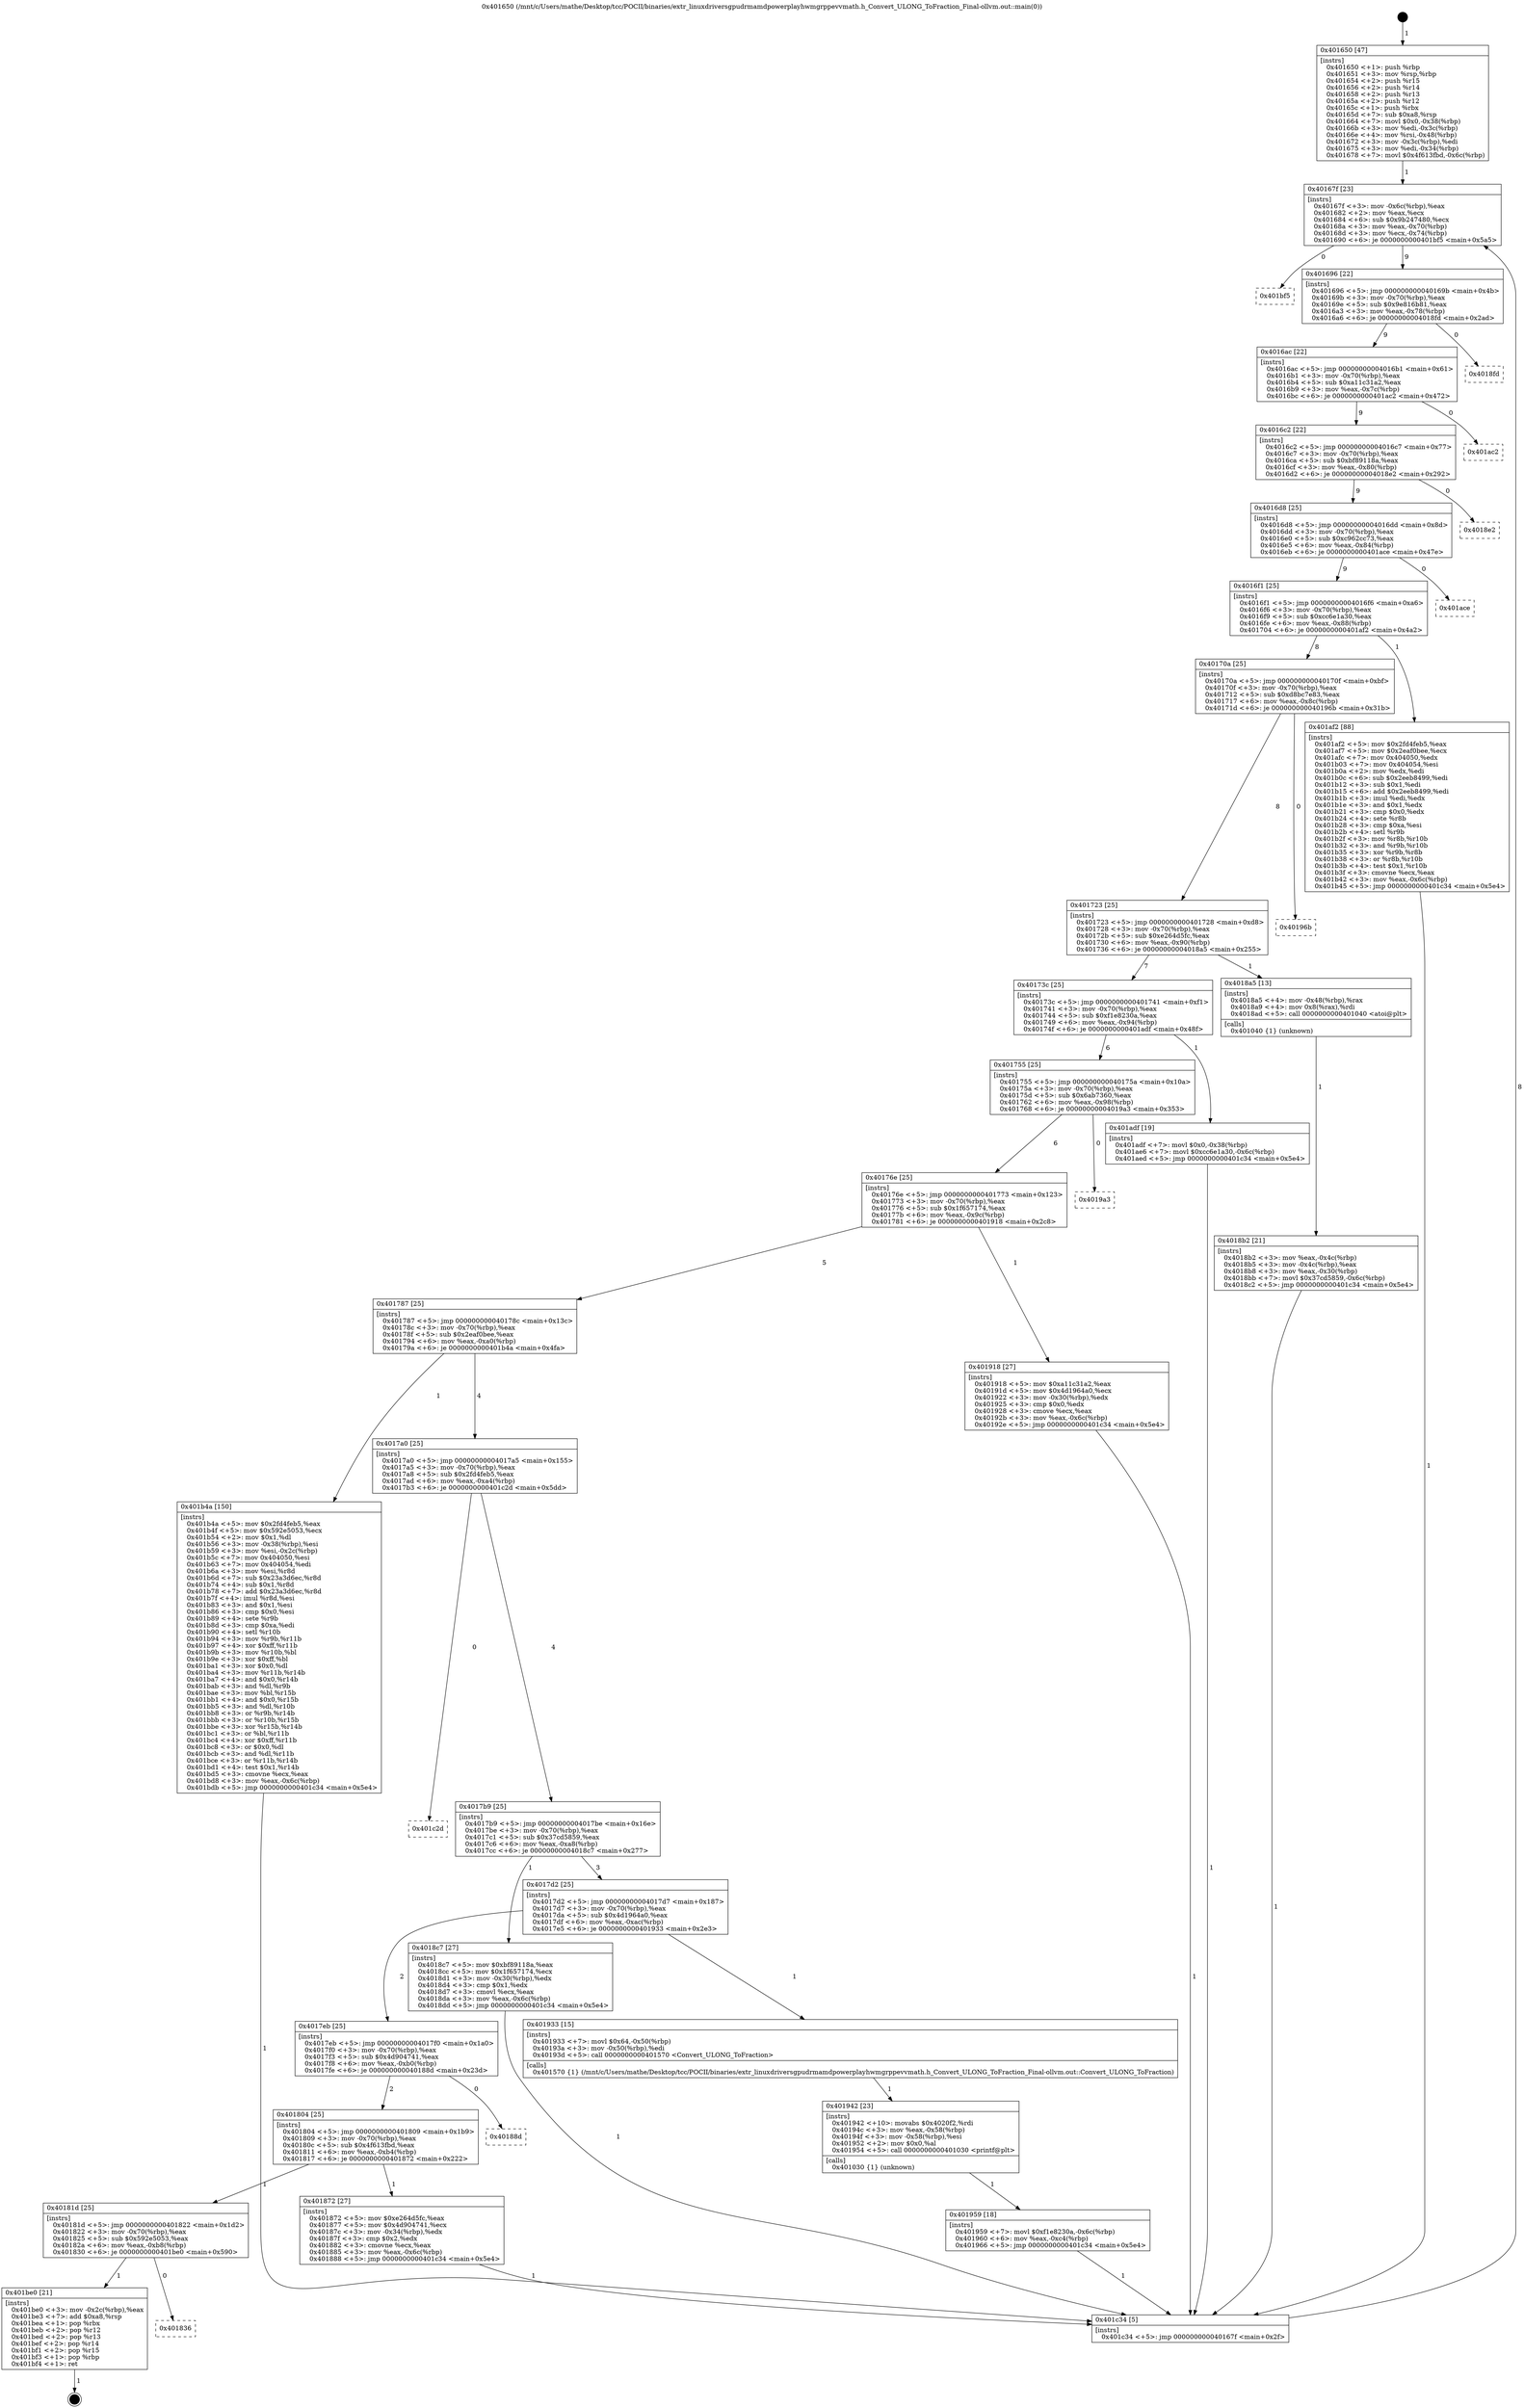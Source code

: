 digraph "0x401650" {
  label = "0x401650 (/mnt/c/Users/mathe/Desktop/tcc/POCII/binaries/extr_linuxdriversgpudrmamdpowerplayhwmgrppevvmath.h_Convert_ULONG_ToFraction_Final-ollvm.out::main(0))"
  labelloc = "t"
  node[shape=record]

  Entry [label="",width=0.3,height=0.3,shape=circle,fillcolor=black,style=filled]
  "0x40167f" [label="{
     0x40167f [23]\l
     | [instrs]\l
     &nbsp;&nbsp;0x40167f \<+3\>: mov -0x6c(%rbp),%eax\l
     &nbsp;&nbsp;0x401682 \<+2\>: mov %eax,%ecx\l
     &nbsp;&nbsp;0x401684 \<+6\>: sub $0x9b247480,%ecx\l
     &nbsp;&nbsp;0x40168a \<+3\>: mov %eax,-0x70(%rbp)\l
     &nbsp;&nbsp;0x40168d \<+3\>: mov %ecx,-0x74(%rbp)\l
     &nbsp;&nbsp;0x401690 \<+6\>: je 0000000000401bf5 \<main+0x5a5\>\l
  }"]
  "0x401bf5" [label="{
     0x401bf5\l
  }", style=dashed]
  "0x401696" [label="{
     0x401696 [22]\l
     | [instrs]\l
     &nbsp;&nbsp;0x401696 \<+5\>: jmp 000000000040169b \<main+0x4b\>\l
     &nbsp;&nbsp;0x40169b \<+3\>: mov -0x70(%rbp),%eax\l
     &nbsp;&nbsp;0x40169e \<+5\>: sub $0x9e816b81,%eax\l
     &nbsp;&nbsp;0x4016a3 \<+3\>: mov %eax,-0x78(%rbp)\l
     &nbsp;&nbsp;0x4016a6 \<+6\>: je 00000000004018fd \<main+0x2ad\>\l
  }"]
  Exit [label="",width=0.3,height=0.3,shape=circle,fillcolor=black,style=filled,peripheries=2]
  "0x4018fd" [label="{
     0x4018fd\l
  }", style=dashed]
  "0x4016ac" [label="{
     0x4016ac [22]\l
     | [instrs]\l
     &nbsp;&nbsp;0x4016ac \<+5\>: jmp 00000000004016b1 \<main+0x61\>\l
     &nbsp;&nbsp;0x4016b1 \<+3\>: mov -0x70(%rbp),%eax\l
     &nbsp;&nbsp;0x4016b4 \<+5\>: sub $0xa11c31a2,%eax\l
     &nbsp;&nbsp;0x4016b9 \<+3\>: mov %eax,-0x7c(%rbp)\l
     &nbsp;&nbsp;0x4016bc \<+6\>: je 0000000000401ac2 \<main+0x472\>\l
  }"]
  "0x401836" [label="{
     0x401836\l
  }", style=dashed]
  "0x401ac2" [label="{
     0x401ac2\l
  }", style=dashed]
  "0x4016c2" [label="{
     0x4016c2 [22]\l
     | [instrs]\l
     &nbsp;&nbsp;0x4016c2 \<+5\>: jmp 00000000004016c7 \<main+0x77\>\l
     &nbsp;&nbsp;0x4016c7 \<+3\>: mov -0x70(%rbp),%eax\l
     &nbsp;&nbsp;0x4016ca \<+5\>: sub $0xbf89118a,%eax\l
     &nbsp;&nbsp;0x4016cf \<+3\>: mov %eax,-0x80(%rbp)\l
     &nbsp;&nbsp;0x4016d2 \<+6\>: je 00000000004018e2 \<main+0x292\>\l
  }"]
  "0x401be0" [label="{
     0x401be0 [21]\l
     | [instrs]\l
     &nbsp;&nbsp;0x401be0 \<+3\>: mov -0x2c(%rbp),%eax\l
     &nbsp;&nbsp;0x401be3 \<+7\>: add $0xa8,%rsp\l
     &nbsp;&nbsp;0x401bea \<+1\>: pop %rbx\l
     &nbsp;&nbsp;0x401beb \<+2\>: pop %r12\l
     &nbsp;&nbsp;0x401bed \<+2\>: pop %r13\l
     &nbsp;&nbsp;0x401bef \<+2\>: pop %r14\l
     &nbsp;&nbsp;0x401bf1 \<+2\>: pop %r15\l
     &nbsp;&nbsp;0x401bf3 \<+1\>: pop %rbp\l
     &nbsp;&nbsp;0x401bf4 \<+1\>: ret\l
  }"]
  "0x4018e2" [label="{
     0x4018e2\l
  }", style=dashed]
  "0x4016d8" [label="{
     0x4016d8 [25]\l
     | [instrs]\l
     &nbsp;&nbsp;0x4016d8 \<+5\>: jmp 00000000004016dd \<main+0x8d\>\l
     &nbsp;&nbsp;0x4016dd \<+3\>: mov -0x70(%rbp),%eax\l
     &nbsp;&nbsp;0x4016e0 \<+5\>: sub $0xc962cc73,%eax\l
     &nbsp;&nbsp;0x4016e5 \<+6\>: mov %eax,-0x84(%rbp)\l
     &nbsp;&nbsp;0x4016eb \<+6\>: je 0000000000401ace \<main+0x47e\>\l
  }"]
  "0x401959" [label="{
     0x401959 [18]\l
     | [instrs]\l
     &nbsp;&nbsp;0x401959 \<+7\>: movl $0xf1e8230a,-0x6c(%rbp)\l
     &nbsp;&nbsp;0x401960 \<+6\>: mov %eax,-0xc4(%rbp)\l
     &nbsp;&nbsp;0x401966 \<+5\>: jmp 0000000000401c34 \<main+0x5e4\>\l
  }"]
  "0x401ace" [label="{
     0x401ace\l
  }", style=dashed]
  "0x4016f1" [label="{
     0x4016f1 [25]\l
     | [instrs]\l
     &nbsp;&nbsp;0x4016f1 \<+5\>: jmp 00000000004016f6 \<main+0xa6\>\l
     &nbsp;&nbsp;0x4016f6 \<+3\>: mov -0x70(%rbp),%eax\l
     &nbsp;&nbsp;0x4016f9 \<+5\>: sub $0xcc6e1a30,%eax\l
     &nbsp;&nbsp;0x4016fe \<+6\>: mov %eax,-0x88(%rbp)\l
     &nbsp;&nbsp;0x401704 \<+6\>: je 0000000000401af2 \<main+0x4a2\>\l
  }"]
  "0x401942" [label="{
     0x401942 [23]\l
     | [instrs]\l
     &nbsp;&nbsp;0x401942 \<+10\>: movabs $0x4020f2,%rdi\l
     &nbsp;&nbsp;0x40194c \<+3\>: mov %eax,-0x58(%rbp)\l
     &nbsp;&nbsp;0x40194f \<+3\>: mov -0x58(%rbp),%esi\l
     &nbsp;&nbsp;0x401952 \<+2\>: mov $0x0,%al\l
     &nbsp;&nbsp;0x401954 \<+5\>: call 0000000000401030 \<printf@plt\>\l
     | [calls]\l
     &nbsp;&nbsp;0x401030 \{1\} (unknown)\l
  }"]
  "0x401af2" [label="{
     0x401af2 [88]\l
     | [instrs]\l
     &nbsp;&nbsp;0x401af2 \<+5\>: mov $0x2fd4feb5,%eax\l
     &nbsp;&nbsp;0x401af7 \<+5\>: mov $0x2eaf0bee,%ecx\l
     &nbsp;&nbsp;0x401afc \<+7\>: mov 0x404050,%edx\l
     &nbsp;&nbsp;0x401b03 \<+7\>: mov 0x404054,%esi\l
     &nbsp;&nbsp;0x401b0a \<+2\>: mov %edx,%edi\l
     &nbsp;&nbsp;0x401b0c \<+6\>: sub $0x2eeb8499,%edi\l
     &nbsp;&nbsp;0x401b12 \<+3\>: sub $0x1,%edi\l
     &nbsp;&nbsp;0x401b15 \<+6\>: add $0x2eeb8499,%edi\l
     &nbsp;&nbsp;0x401b1b \<+3\>: imul %edi,%edx\l
     &nbsp;&nbsp;0x401b1e \<+3\>: and $0x1,%edx\l
     &nbsp;&nbsp;0x401b21 \<+3\>: cmp $0x0,%edx\l
     &nbsp;&nbsp;0x401b24 \<+4\>: sete %r8b\l
     &nbsp;&nbsp;0x401b28 \<+3\>: cmp $0xa,%esi\l
     &nbsp;&nbsp;0x401b2b \<+4\>: setl %r9b\l
     &nbsp;&nbsp;0x401b2f \<+3\>: mov %r8b,%r10b\l
     &nbsp;&nbsp;0x401b32 \<+3\>: and %r9b,%r10b\l
     &nbsp;&nbsp;0x401b35 \<+3\>: xor %r9b,%r8b\l
     &nbsp;&nbsp;0x401b38 \<+3\>: or %r8b,%r10b\l
     &nbsp;&nbsp;0x401b3b \<+4\>: test $0x1,%r10b\l
     &nbsp;&nbsp;0x401b3f \<+3\>: cmovne %ecx,%eax\l
     &nbsp;&nbsp;0x401b42 \<+3\>: mov %eax,-0x6c(%rbp)\l
     &nbsp;&nbsp;0x401b45 \<+5\>: jmp 0000000000401c34 \<main+0x5e4\>\l
  }"]
  "0x40170a" [label="{
     0x40170a [25]\l
     | [instrs]\l
     &nbsp;&nbsp;0x40170a \<+5\>: jmp 000000000040170f \<main+0xbf\>\l
     &nbsp;&nbsp;0x40170f \<+3\>: mov -0x70(%rbp),%eax\l
     &nbsp;&nbsp;0x401712 \<+5\>: sub $0xd8bc7e83,%eax\l
     &nbsp;&nbsp;0x401717 \<+6\>: mov %eax,-0x8c(%rbp)\l
     &nbsp;&nbsp;0x40171d \<+6\>: je 000000000040196b \<main+0x31b\>\l
  }"]
  "0x4018b2" [label="{
     0x4018b2 [21]\l
     | [instrs]\l
     &nbsp;&nbsp;0x4018b2 \<+3\>: mov %eax,-0x4c(%rbp)\l
     &nbsp;&nbsp;0x4018b5 \<+3\>: mov -0x4c(%rbp),%eax\l
     &nbsp;&nbsp;0x4018b8 \<+3\>: mov %eax,-0x30(%rbp)\l
     &nbsp;&nbsp;0x4018bb \<+7\>: movl $0x37cd5859,-0x6c(%rbp)\l
     &nbsp;&nbsp;0x4018c2 \<+5\>: jmp 0000000000401c34 \<main+0x5e4\>\l
  }"]
  "0x40196b" [label="{
     0x40196b\l
  }", style=dashed]
  "0x401723" [label="{
     0x401723 [25]\l
     | [instrs]\l
     &nbsp;&nbsp;0x401723 \<+5\>: jmp 0000000000401728 \<main+0xd8\>\l
     &nbsp;&nbsp;0x401728 \<+3\>: mov -0x70(%rbp),%eax\l
     &nbsp;&nbsp;0x40172b \<+5\>: sub $0xe264d5fc,%eax\l
     &nbsp;&nbsp;0x401730 \<+6\>: mov %eax,-0x90(%rbp)\l
     &nbsp;&nbsp;0x401736 \<+6\>: je 00000000004018a5 \<main+0x255\>\l
  }"]
  "0x401650" [label="{
     0x401650 [47]\l
     | [instrs]\l
     &nbsp;&nbsp;0x401650 \<+1\>: push %rbp\l
     &nbsp;&nbsp;0x401651 \<+3\>: mov %rsp,%rbp\l
     &nbsp;&nbsp;0x401654 \<+2\>: push %r15\l
     &nbsp;&nbsp;0x401656 \<+2\>: push %r14\l
     &nbsp;&nbsp;0x401658 \<+2\>: push %r13\l
     &nbsp;&nbsp;0x40165a \<+2\>: push %r12\l
     &nbsp;&nbsp;0x40165c \<+1\>: push %rbx\l
     &nbsp;&nbsp;0x40165d \<+7\>: sub $0xa8,%rsp\l
     &nbsp;&nbsp;0x401664 \<+7\>: movl $0x0,-0x38(%rbp)\l
     &nbsp;&nbsp;0x40166b \<+3\>: mov %edi,-0x3c(%rbp)\l
     &nbsp;&nbsp;0x40166e \<+4\>: mov %rsi,-0x48(%rbp)\l
     &nbsp;&nbsp;0x401672 \<+3\>: mov -0x3c(%rbp),%edi\l
     &nbsp;&nbsp;0x401675 \<+3\>: mov %edi,-0x34(%rbp)\l
     &nbsp;&nbsp;0x401678 \<+7\>: movl $0x4f613fbd,-0x6c(%rbp)\l
  }"]
  "0x4018a5" [label="{
     0x4018a5 [13]\l
     | [instrs]\l
     &nbsp;&nbsp;0x4018a5 \<+4\>: mov -0x48(%rbp),%rax\l
     &nbsp;&nbsp;0x4018a9 \<+4\>: mov 0x8(%rax),%rdi\l
     &nbsp;&nbsp;0x4018ad \<+5\>: call 0000000000401040 \<atoi@plt\>\l
     | [calls]\l
     &nbsp;&nbsp;0x401040 \{1\} (unknown)\l
  }"]
  "0x40173c" [label="{
     0x40173c [25]\l
     | [instrs]\l
     &nbsp;&nbsp;0x40173c \<+5\>: jmp 0000000000401741 \<main+0xf1\>\l
     &nbsp;&nbsp;0x401741 \<+3\>: mov -0x70(%rbp),%eax\l
     &nbsp;&nbsp;0x401744 \<+5\>: sub $0xf1e8230a,%eax\l
     &nbsp;&nbsp;0x401749 \<+6\>: mov %eax,-0x94(%rbp)\l
     &nbsp;&nbsp;0x40174f \<+6\>: je 0000000000401adf \<main+0x48f\>\l
  }"]
  "0x401c34" [label="{
     0x401c34 [5]\l
     | [instrs]\l
     &nbsp;&nbsp;0x401c34 \<+5\>: jmp 000000000040167f \<main+0x2f\>\l
  }"]
  "0x401adf" [label="{
     0x401adf [19]\l
     | [instrs]\l
     &nbsp;&nbsp;0x401adf \<+7\>: movl $0x0,-0x38(%rbp)\l
     &nbsp;&nbsp;0x401ae6 \<+7\>: movl $0xcc6e1a30,-0x6c(%rbp)\l
     &nbsp;&nbsp;0x401aed \<+5\>: jmp 0000000000401c34 \<main+0x5e4\>\l
  }"]
  "0x401755" [label="{
     0x401755 [25]\l
     | [instrs]\l
     &nbsp;&nbsp;0x401755 \<+5\>: jmp 000000000040175a \<main+0x10a\>\l
     &nbsp;&nbsp;0x40175a \<+3\>: mov -0x70(%rbp),%eax\l
     &nbsp;&nbsp;0x40175d \<+5\>: sub $0x6ab7360,%eax\l
     &nbsp;&nbsp;0x401762 \<+6\>: mov %eax,-0x98(%rbp)\l
     &nbsp;&nbsp;0x401768 \<+6\>: je 00000000004019a3 \<main+0x353\>\l
  }"]
  "0x40181d" [label="{
     0x40181d [25]\l
     | [instrs]\l
     &nbsp;&nbsp;0x40181d \<+5\>: jmp 0000000000401822 \<main+0x1d2\>\l
     &nbsp;&nbsp;0x401822 \<+3\>: mov -0x70(%rbp),%eax\l
     &nbsp;&nbsp;0x401825 \<+5\>: sub $0x592e5053,%eax\l
     &nbsp;&nbsp;0x40182a \<+6\>: mov %eax,-0xb8(%rbp)\l
     &nbsp;&nbsp;0x401830 \<+6\>: je 0000000000401be0 \<main+0x590\>\l
  }"]
  "0x4019a3" [label="{
     0x4019a3\l
  }", style=dashed]
  "0x40176e" [label="{
     0x40176e [25]\l
     | [instrs]\l
     &nbsp;&nbsp;0x40176e \<+5\>: jmp 0000000000401773 \<main+0x123\>\l
     &nbsp;&nbsp;0x401773 \<+3\>: mov -0x70(%rbp),%eax\l
     &nbsp;&nbsp;0x401776 \<+5\>: sub $0x1f657174,%eax\l
     &nbsp;&nbsp;0x40177b \<+6\>: mov %eax,-0x9c(%rbp)\l
     &nbsp;&nbsp;0x401781 \<+6\>: je 0000000000401918 \<main+0x2c8\>\l
  }"]
  "0x401872" [label="{
     0x401872 [27]\l
     | [instrs]\l
     &nbsp;&nbsp;0x401872 \<+5\>: mov $0xe264d5fc,%eax\l
     &nbsp;&nbsp;0x401877 \<+5\>: mov $0x4d904741,%ecx\l
     &nbsp;&nbsp;0x40187c \<+3\>: mov -0x34(%rbp),%edx\l
     &nbsp;&nbsp;0x40187f \<+3\>: cmp $0x2,%edx\l
     &nbsp;&nbsp;0x401882 \<+3\>: cmovne %ecx,%eax\l
     &nbsp;&nbsp;0x401885 \<+3\>: mov %eax,-0x6c(%rbp)\l
     &nbsp;&nbsp;0x401888 \<+5\>: jmp 0000000000401c34 \<main+0x5e4\>\l
  }"]
  "0x401918" [label="{
     0x401918 [27]\l
     | [instrs]\l
     &nbsp;&nbsp;0x401918 \<+5\>: mov $0xa11c31a2,%eax\l
     &nbsp;&nbsp;0x40191d \<+5\>: mov $0x4d1964a0,%ecx\l
     &nbsp;&nbsp;0x401922 \<+3\>: mov -0x30(%rbp),%edx\l
     &nbsp;&nbsp;0x401925 \<+3\>: cmp $0x0,%edx\l
     &nbsp;&nbsp;0x401928 \<+3\>: cmove %ecx,%eax\l
     &nbsp;&nbsp;0x40192b \<+3\>: mov %eax,-0x6c(%rbp)\l
     &nbsp;&nbsp;0x40192e \<+5\>: jmp 0000000000401c34 \<main+0x5e4\>\l
  }"]
  "0x401787" [label="{
     0x401787 [25]\l
     | [instrs]\l
     &nbsp;&nbsp;0x401787 \<+5\>: jmp 000000000040178c \<main+0x13c\>\l
     &nbsp;&nbsp;0x40178c \<+3\>: mov -0x70(%rbp),%eax\l
     &nbsp;&nbsp;0x40178f \<+5\>: sub $0x2eaf0bee,%eax\l
     &nbsp;&nbsp;0x401794 \<+6\>: mov %eax,-0xa0(%rbp)\l
     &nbsp;&nbsp;0x40179a \<+6\>: je 0000000000401b4a \<main+0x4fa\>\l
  }"]
  "0x401804" [label="{
     0x401804 [25]\l
     | [instrs]\l
     &nbsp;&nbsp;0x401804 \<+5\>: jmp 0000000000401809 \<main+0x1b9\>\l
     &nbsp;&nbsp;0x401809 \<+3\>: mov -0x70(%rbp),%eax\l
     &nbsp;&nbsp;0x40180c \<+5\>: sub $0x4f613fbd,%eax\l
     &nbsp;&nbsp;0x401811 \<+6\>: mov %eax,-0xb4(%rbp)\l
     &nbsp;&nbsp;0x401817 \<+6\>: je 0000000000401872 \<main+0x222\>\l
  }"]
  "0x401b4a" [label="{
     0x401b4a [150]\l
     | [instrs]\l
     &nbsp;&nbsp;0x401b4a \<+5\>: mov $0x2fd4feb5,%eax\l
     &nbsp;&nbsp;0x401b4f \<+5\>: mov $0x592e5053,%ecx\l
     &nbsp;&nbsp;0x401b54 \<+2\>: mov $0x1,%dl\l
     &nbsp;&nbsp;0x401b56 \<+3\>: mov -0x38(%rbp),%esi\l
     &nbsp;&nbsp;0x401b59 \<+3\>: mov %esi,-0x2c(%rbp)\l
     &nbsp;&nbsp;0x401b5c \<+7\>: mov 0x404050,%esi\l
     &nbsp;&nbsp;0x401b63 \<+7\>: mov 0x404054,%edi\l
     &nbsp;&nbsp;0x401b6a \<+3\>: mov %esi,%r8d\l
     &nbsp;&nbsp;0x401b6d \<+7\>: sub $0x23a3d6ec,%r8d\l
     &nbsp;&nbsp;0x401b74 \<+4\>: sub $0x1,%r8d\l
     &nbsp;&nbsp;0x401b78 \<+7\>: add $0x23a3d6ec,%r8d\l
     &nbsp;&nbsp;0x401b7f \<+4\>: imul %r8d,%esi\l
     &nbsp;&nbsp;0x401b83 \<+3\>: and $0x1,%esi\l
     &nbsp;&nbsp;0x401b86 \<+3\>: cmp $0x0,%esi\l
     &nbsp;&nbsp;0x401b89 \<+4\>: sete %r9b\l
     &nbsp;&nbsp;0x401b8d \<+3\>: cmp $0xa,%edi\l
     &nbsp;&nbsp;0x401b90 \<+4\>: setl %r10b\l
     &nbsp;&nbsp;0x401b94 \<+3\>: mov %r9b,%r11b\l
     &nbsp;&nbsp;0x401b97 \<+4\>: xor $0xff,%r11b\l
     &nbsp;&nbsp;0x401b9b \<+3\>: mov %r10b,%bl\l
     &nbsp;&nbsp;0x401b9e \<+3\>: xor $0xff,%bl\l
     &nbsp;&nbsp;0x401ba1 \<+3\>: xor $0x0,%dl\l
     &nbsp;&nbsp;0x401ba4 \<+3\>: mov %r11b,%r14b\l
     &nbsp;&nbsp;0x401ba7 \<+4\>: and $0x0,%r14b\l
     &nbsp;&nbsp;0x401bab \<+3\>: and %dl,%r9b\l
     &nbsp;&nbsp;0x401bae \<+3\>: mov %bl,%r15b\l
     &nbsp;&nbsp;0x401bb1 \<+4\>: and $0x0,%r15b\l
     &nbsp;&nbsp;0x401bb5 \<+3\>: and %dl,%r10b\l
     &nbsp;&nbsp;0x401bb8 \<+3\>: or %r9b,%r14b\l
     &nbsp;&nbsp;0x401bbb \<+3\>: or %r10b,%r15b\l
     &nbsp;&nbsp;0x401bbe \<+3\>: xor %r15b,%r14b\l
     &nbsp;&nbsp;0x401bc1 \<+3\>: or %bl,%r11b\l
     &nbsp;&nbsp;0x401bc4 \<+4\>: xor $0xff,%r11b\l
     &nbsp;&nbsp;0x401bc8 \<+3\>: or $0x0,%dl\l
     &nbsp;&nbsp;0x401bcb \<+3\>: and %dl,%r11b\l
     &nbsp;&nbsp;0x401bce \<+3\>: or %r11b,%r14b\l
     &nbsp;&nbsp;0x401bd1 \<+4\>: test $0x1,%r14b\l
     &nbsp;&nbsp;0x401bd5 \<+3\>: cmovne %ecx,%eax\l
     &nbsp;&nbsp;0x401bd8 \<+3\>: mov %eax,-0x6c(%rbp)\l
     &nbsp;&nbsp;0x401bdb \<+5\>: jmp 0000000000401c34 \<main+0x5e4\>\l
  }"]
  "0x4017a0" [label="{
     0x4017a0 [25]\l
     | [instrs]\l
     &nbsp;&nbsp;0x4017a0 \<+5\>: jmp 00000000004017a5 \<main+0x155\>\l
     &nbsp;&nbsp;0x4017a5 \<+3\>: mov -0x70(%rbp),%eax\l
     &nbsp;&nbsp;0x4017a8 \<+5\>: sub $0x2fd4feb5,%eax\l
     &nbsp;&nbsp;0x4017ad \<+6\>: mov %eax,-0xa4(%rbp)\l
     &nbsp;&nbsp;0x4017b3 \<+6\>: je 0000000000401c2d \<main+0x5dd\>\l
  }"]
  "0x40188d" [label="{
     0x40188d\l
  }", style=dashed]
  "0x401c2d" [label="{
     0x401c2d\l
  }", style=dashed]
  "0x4017b9" [label="{
     0x4017b9 [25]\l
     | [instrs]\l
     &nbsp;&nbsp;0x4017b9 \<+5\>: jmp 00000000004017be \<main+0x16e\>\l
     &nbsp;&nbsp;0x4017be \<+3\>: mov -0x70(%rbp),%eax\l
     &nbsp;&nbsp;0x4017c1 \<+5\>: sub $0x37cd5859,%eax\l
     &nbsp;&nbsp;0x4017c6 \<+6\>: mov %eax,-0xa8(%rbp)\l
     &nbsp;&nbsp;0x4017cc \<+6\>: je 00000000004018c7 \<main+0x277\>\l
  }"]
  "0x4017eb" [label="{
     0x4017eb [25]\l
     | [instrs]\l
     &nbsp;&nbsp;0x4017eb \<+5\>: jmp 00000000004017f0 \<main+0x1a0\>\l
     &nbsp;&nbsp;0x4017f0 \<+3\>: mov -0x70(%rbp),%eax\l
     &nbsp;&nbsp;0x4017f3 \<+5\>: sub $0x4d904741,%eax\l
     &nbsp;&nbsp;0x4017f8 \<+6\>: mov %eax,-0xb0(%rbp)\l
     &nbsp;&nbsp;0x4017fe \<+6\>: je 000000000040188d \<main+0x23d\>\l
  }"]
  "0x4018c7" [label="{
     0x4018c7 [27]\l
     | [instrs]\l
     &nbsp;&nbsp;0x4018c7 \<+5\>: mov $0xbf89118a,%eax\l
     &nbsp;&nbsp;0x4018cc \<+5\>: mov $0x1f657174,%ecx\l
     &nbsp;&nbsp;0x4018d1 \<+3\>: mov -0x30(%rbp),%edx\l
     &nbsp;&nbsp;0x4018d4 \<+3\>: cmp $0x1,%edx\l
     &nbsp;&nbsp;0x4018d7 \<+3\>: cmovl %ecx,%eax\l
     &nbsp;&nbsp;0x4018da \<+3\>: mov %eax,-0x6c(%rbp)\l
     &nbsp;&nbsp;0x4018dd \<+5\>: jmp 0000000000401c34 \<main+0x5e4\>\l
  }"]
  "0x4017d2" [label="{
     0x4017d2 [25]\l
     | [instrs]\l
     &nbsp;&nbsp;0x4017d2 \<+5\>: jmp 00000000004017d7 \<main+0x187\>\l
     &nbsp;&nbsp;0x4017d7 \<+3\>: mov -0x70(%rbp),%eax\l
     &nbsp;&nbsp;0x4017da \<+5\>: sub $0x4d1964a0,%eax\l
     &nbsp;&nbsp;0x4017df \<+6\>: mov %eax,-0xac(%rbp)\l
     &nbsp;&nbsp;0x4017e5 \<+6\>: je 0000000000401933 \<main+0x2e3\>\l
  }"]
  "0x401933" [label="{
     0x401933 [15]\l
     | [instrs]\l
     &nbsp;&nbsp;0x401933 \<+7\>: movl $0x64,-0x50(%rbp)\l
     &nbsp;&nbsp;0x40193a \<+3\>: mov -0x50(%rbp),%edi\l
     &nbsp;&nbsp;0x40193d \<+5\>: call 0000000000401570 \<Convert_ULONG_ToFraction\>\l
     | [calls]\l
     &nbsp;&nbsp;0x401570 \{1\} (/mnt/c/Users/mathe/Desktop/tcc/POCII/binaries/extr_linuxdriversgpudrmamdpowerplayhwmgrppevvmath.h_Convert_ULONG_ToFraction_Final-ollvm.out::Convert_ULONG_ToFraction)\l
  }"]
  Entry -> "0x401650" [label=" 1"]
  "0x40167f" -> "0x401bf5" [label=" 0"]
  "0x40167f" -> "0x401696" [label=" 9"]
  "0x401be0" -> Exit [label=" 1"]
  "0x401696" -> "0x4018fd" [label=" 0"]
  "0x401696" -> "0x4016ac" [label=" 9"]
  "0x40181d" -> "0x401836" [label=" 0"]
  "0x4016ac" -> "0x401ac2" [label=" 0"]
  "0x4016ac" -> "0x4016c2" [label=" 9"]
  "0x40181d" -> "0x401be0" [label=" 1"]
  "0x4016c2" -> "0x4018e2" [label=" 0"]
  "0x4016c2" -> "0x4016d8" [label=" 9"]
  "0x401b4a" -> "0x401c34" [label=" 1"]
  "0x4016d8" -> "0x401ace" [label=" 0"]
  "0x4016d8" -> "0x4016f1" [label=" 9"]
  "0x401af2" -> "0x401c34" [label=" 1"]
  "0x4016f1" -> "0x401af2" [label=" 1"]
  "0x4016f1" -> "0x40170a" [label=" 8"]
  "0x401adf" -> "0x401c34" [label=" 1"]
  "0x40170a" -> "0x40196b" [label=" 0"]
  "0x40170a" -> "0x401723" [label=" 8"]
  "0x401959" -> "0x401c34" [label=" 1"]
  "0x401723" -> "0x4018a5" [label=" 1"]
  "0x401723" -> "0x40173c" [label=" 7"]
  "0x401942" -> "0x401959" [label=" 1"]
  "0x40173c" -> "0x401adf" [label=" 1"]
  "0x40173c" -> "0x401755" [label=" 6"]
  "0x401933" -> "0x401942" [label=" 1"]
  "0x401755" -> "0x4019a3" [label=" 0"]
  "0x401755" -> "0x40176e" [label=" 6"]
  "0x401918" -> "0x401c34" [label=" 1"]
  "0x40176e" -> "0x401918" [label=" 1"]
  "0x40176e" -> "0x401787" [label=" 5"]
  "0x4018c7" -> "0x401c34" [label=" 1"]
  "0x401787" -> "0x401b4a" [label=" 1"]
  "0x401787" -> "0x4017a0" [label=" 4"]
  "0x4018a5" -> "0x4018b2" [label=" 1"]
  "0x4017a0" -> "0x401c2d" [label=" 0"]
  "0x4017a0" -> "0x4017b9" [label=" 4"]
  "0x401c34" -> "0x40167f" [label=" 8"]
  "0x4017b9" -> "0x4018c7" [label=" 1"]
  "0x4017b9" -> "0x4017d2" [label=" 3"]
  "0x401872" -> "0x401c34" [label=" 1"]
  "0x4017d2" -> "0x401933" [label=" 1"]
  "0x4017d2" -> "0x4017eb" [label=" 2"]
  "0x401650" -> "0x40167f" [label=" 1"]
  "0x4017eb" -> "0x40188d" [label=" 0"]
  "0x4017eb" -> "0x401804" [label=" 2"]
  "0x4018b2" -> "0x401c34" [label=" 1"]
  "0x401804" -> "0x401872" [label=" 1"]
  "0x401804" -> "0x40181d" [label=" 1"]
}
